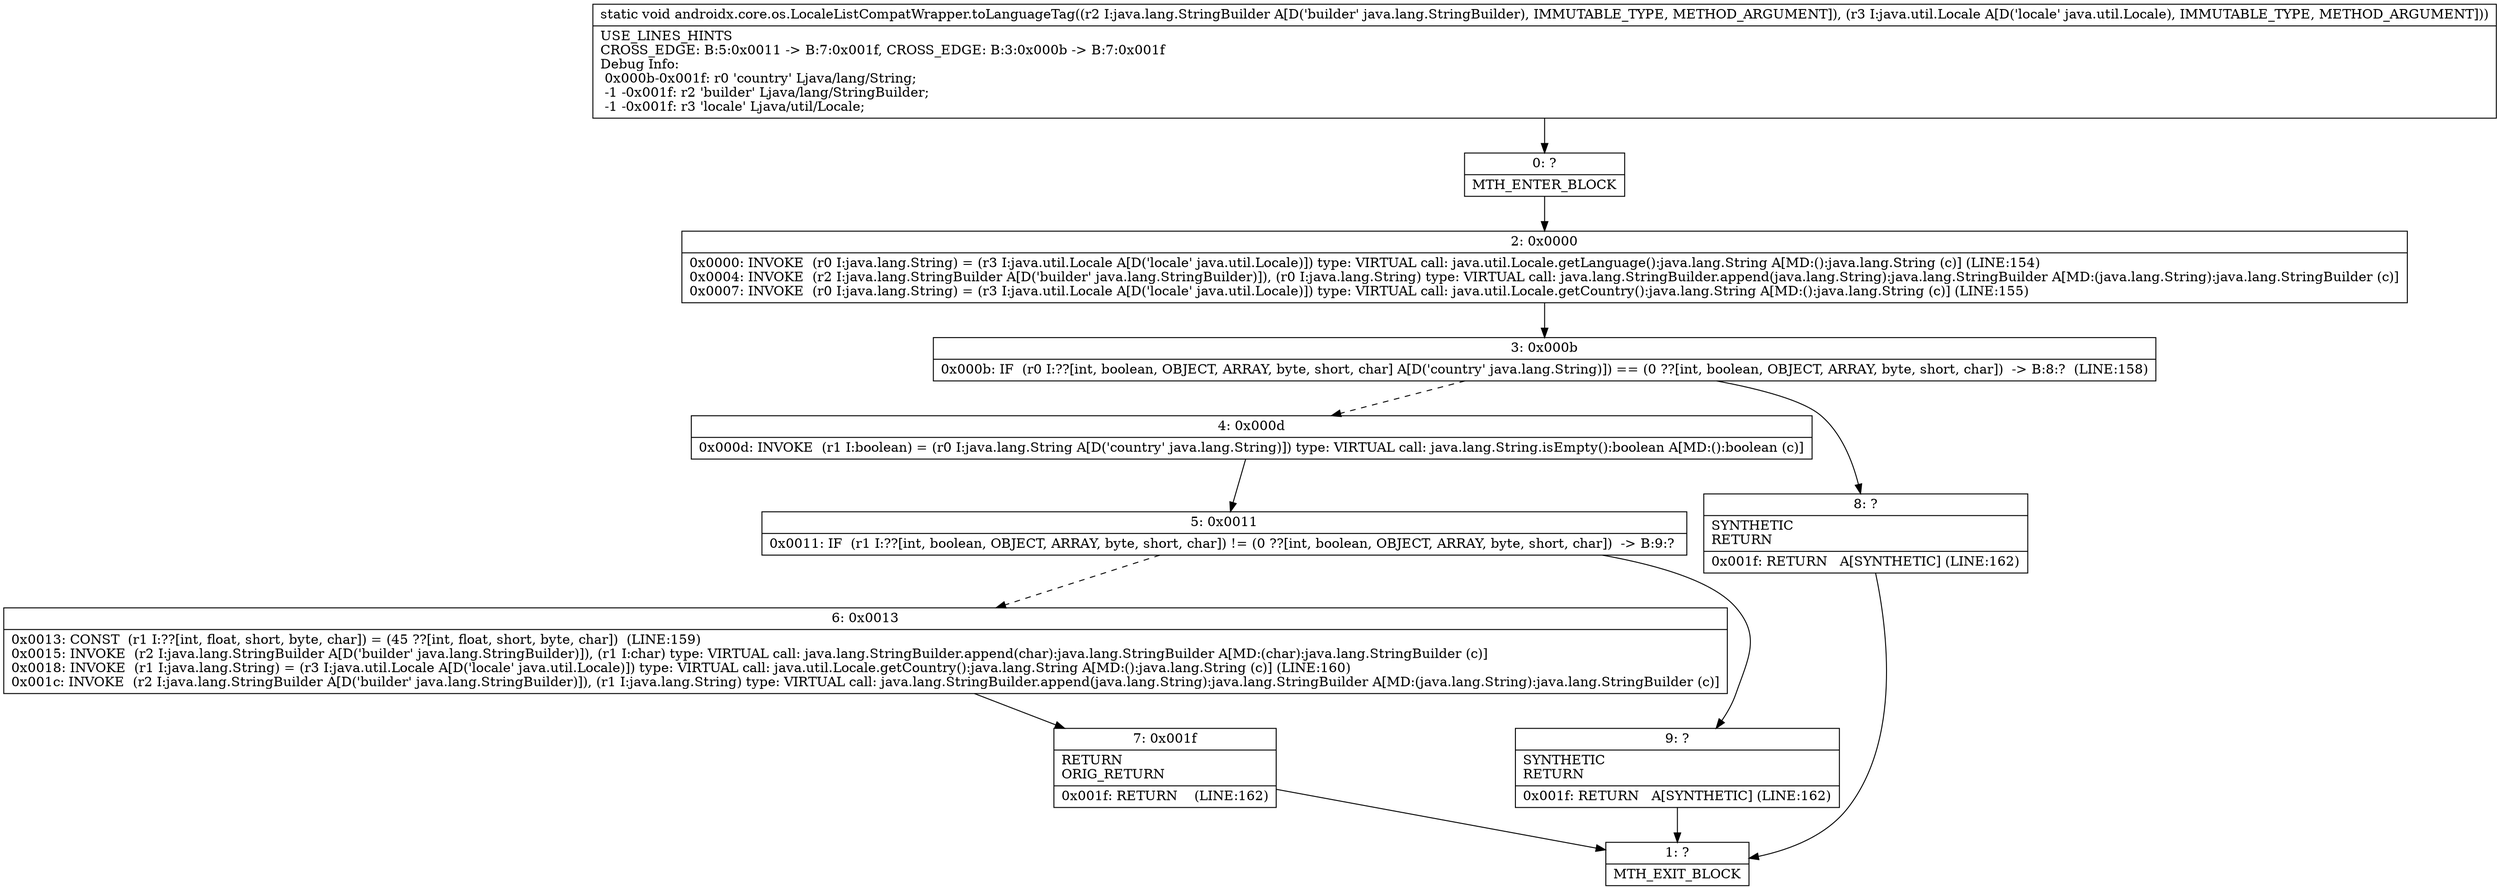 digraph "CFG forandroidx.core.os.LocaleListCompatWrapper.toLanguageTag(Ljava\/lang\/StringBuilder;Ljava\/util\/Locale;)V" {
Node_0 [shape=record,label="{0\:\ ?|MTH_ENTER_BLOCK\l}"];
Node_2 [shape=record,label="{2\:\ 0x0000|0x0000: INVOKE  (r0 I:java.lang.String) = (r3 I:java.util.Locale A[D('locale' java.util.Locale)]) type: VIRTUAL call: java.util.Locale.getLanguage():java.lang.String A[MD:():java.lang.String (c)] (LINE:154)\l0x0004: INVOKE  (r2 I:java.lang.StringBuilder A[D('builder' java.lang.StringBuilder)]), (r0 I:java.lang.String) type: VIRTUAL call: java.lang.StringBuilder.append(java.lang.String):java.lang.StringBuilder A[MD:(java.lang.String):java.lang.StringBuilder (c)]\l0x0007: INVOKE  (r0 I:java.lang.String) = (r3 I:java.util.Locale A[D('locale' java.util.Locale)]) type: VIRTUAL call: java.util.Locale.getCountry():java.lang.String A[MD:():java.lang.String (c)] (LINE:155)\l}"];
Node_3 [shape=record,label="{3\:\ 0x000b|0x000b: IF  (r0 I:??[int, boolean, OBJECT, ARRAY, byte, short, char] A[D('country' java.lang.String)]) == (0 ??[int, boolean, OBJECT, ARRAY, byte, short, char])  \-\> B:8:?  (LINE:158)\l}"];
Node_4 [shape=record,label="{4\:\ 0x000d|0x000d: INVOKE  (r1 I:boolean) = (r0 I:java.lang.String A[D('country' java.lang.String)]) type: VIRTUAL call: java.lang.String.isEmpty():boolean A[MD:():boolean (c)]\l}"];
Node_5 [shape=record,label="{5\:\ 0x0011|0x0011: IF  (r1 I:??[int, boolean, OBJECT, ARRAY, byte, short, char]) != (0 ??[int, boolean, OBJECT, ARRAY, byte, short, char])  \-\> B:9:? \l}"];
Node_6 [shape=record,label="{6\:\ 0x0013|0x0013: CONST  (r1 I:??[int, float, short, byte, char]) = (45 ??[int, float, short, byte, char])  (LINE:159)\l0x0015: INVOKE  (r2 I:java.lang.StringBuilder A[D('builder' java.lang.StringBuilder)]), (r1 I:char) type: VIRTUAL call: java.lang.StringBuilder.append(char):java.lang.StringBuilder A[MD:(char):java.lang.StringBuilder (c)]\l0x0018: INVOKE  (r1 I:java.lang.String) = (r3 I:java.util.Locale A[D('locale' java.util.Locale)]) type: VIRTUAL call: java.util.Locale.getCountry():java.lang.String A[MD:():java.lang.String (c)] (LINE:160)\l0x001c: INVOKE  (r2 I:java.lang.StringBuilder A[D('builder' java.lang.StringBuilder)]), (r1 I:java.lang.String) type: VIRTUAL call: java.lang.StringBuilder.append(java.lang.String):java.lang.StringBuilder A[MD:(java.lang.String):java.lang.StringBuilder (c)]\l}"];
Node_7 [shape=record,label="{7\:\ 0x001f|RETURN\lORIG_RETURN\l|0x001f: RETURN    (LINE:162)\l}"];
Node_1 [shape=record,label="{1\:\ ?|MTH_EXIT_BLOCK\l}"];
Node_9 [shape=record,label="{9\:\ ?|SYNTHETIC\lRETURN\l|0x001f: RETURN   A[SYNTHETIC] (LINE:162)\l}"];
Node_8 [shape=record,label="{8\:\ ?|SYNTHETIC\lRETURN\l|0x001f: RETURN   A[SYNTHETIC] (LINE:162)\l}"];
MethodNode[shape=record,label="{static void androidx.core.os.LocaleListCompatWrapper.toLanguageTag((r2 I:java.lang.StringBuilder A[D('builder' java.lang.StringBuilder), IMMUTABLE_TYPE, METHOD_ARGUMENT]), (r3 I:java.util.Locale A[D('locale' java.util.Locale), IMMUTABLE_TYPE, METHOD_ARGUMENT]))  | USE_LINES_HINTS\lCROSS_EDGE: B:5:0x0011 \-\> B:7:0x001f, CROSS_EDGE: B:3:0x000b \-\> B:7:0x001f\lDebug Info:\l  0x000b\-0x001f: r0 'country' Ljava\/lang\/String;\l  \-1 \-0x001f: r2 'builder' Ljava\/lang\/StringBuilder;\l  \-1 \-0x001f: r3 'locale' Ljava\/util\/Locale;\l}"];
MethodNode -> Node_0;Node_0 -> Node_2;
Node_2 -> Node_3;
Node_3 -> Node_4[style=dashed];
Node_3 -> Node_8;
Node_4 -> Node_5;
Node_5 -> Node_6[style=dashed];
Node_5 -> Node_9;
Node_6 -> Node_7;
Node_7 -> Node_1;
Node_9 -> Node_1;
Node_8 -> Node_1;
}

